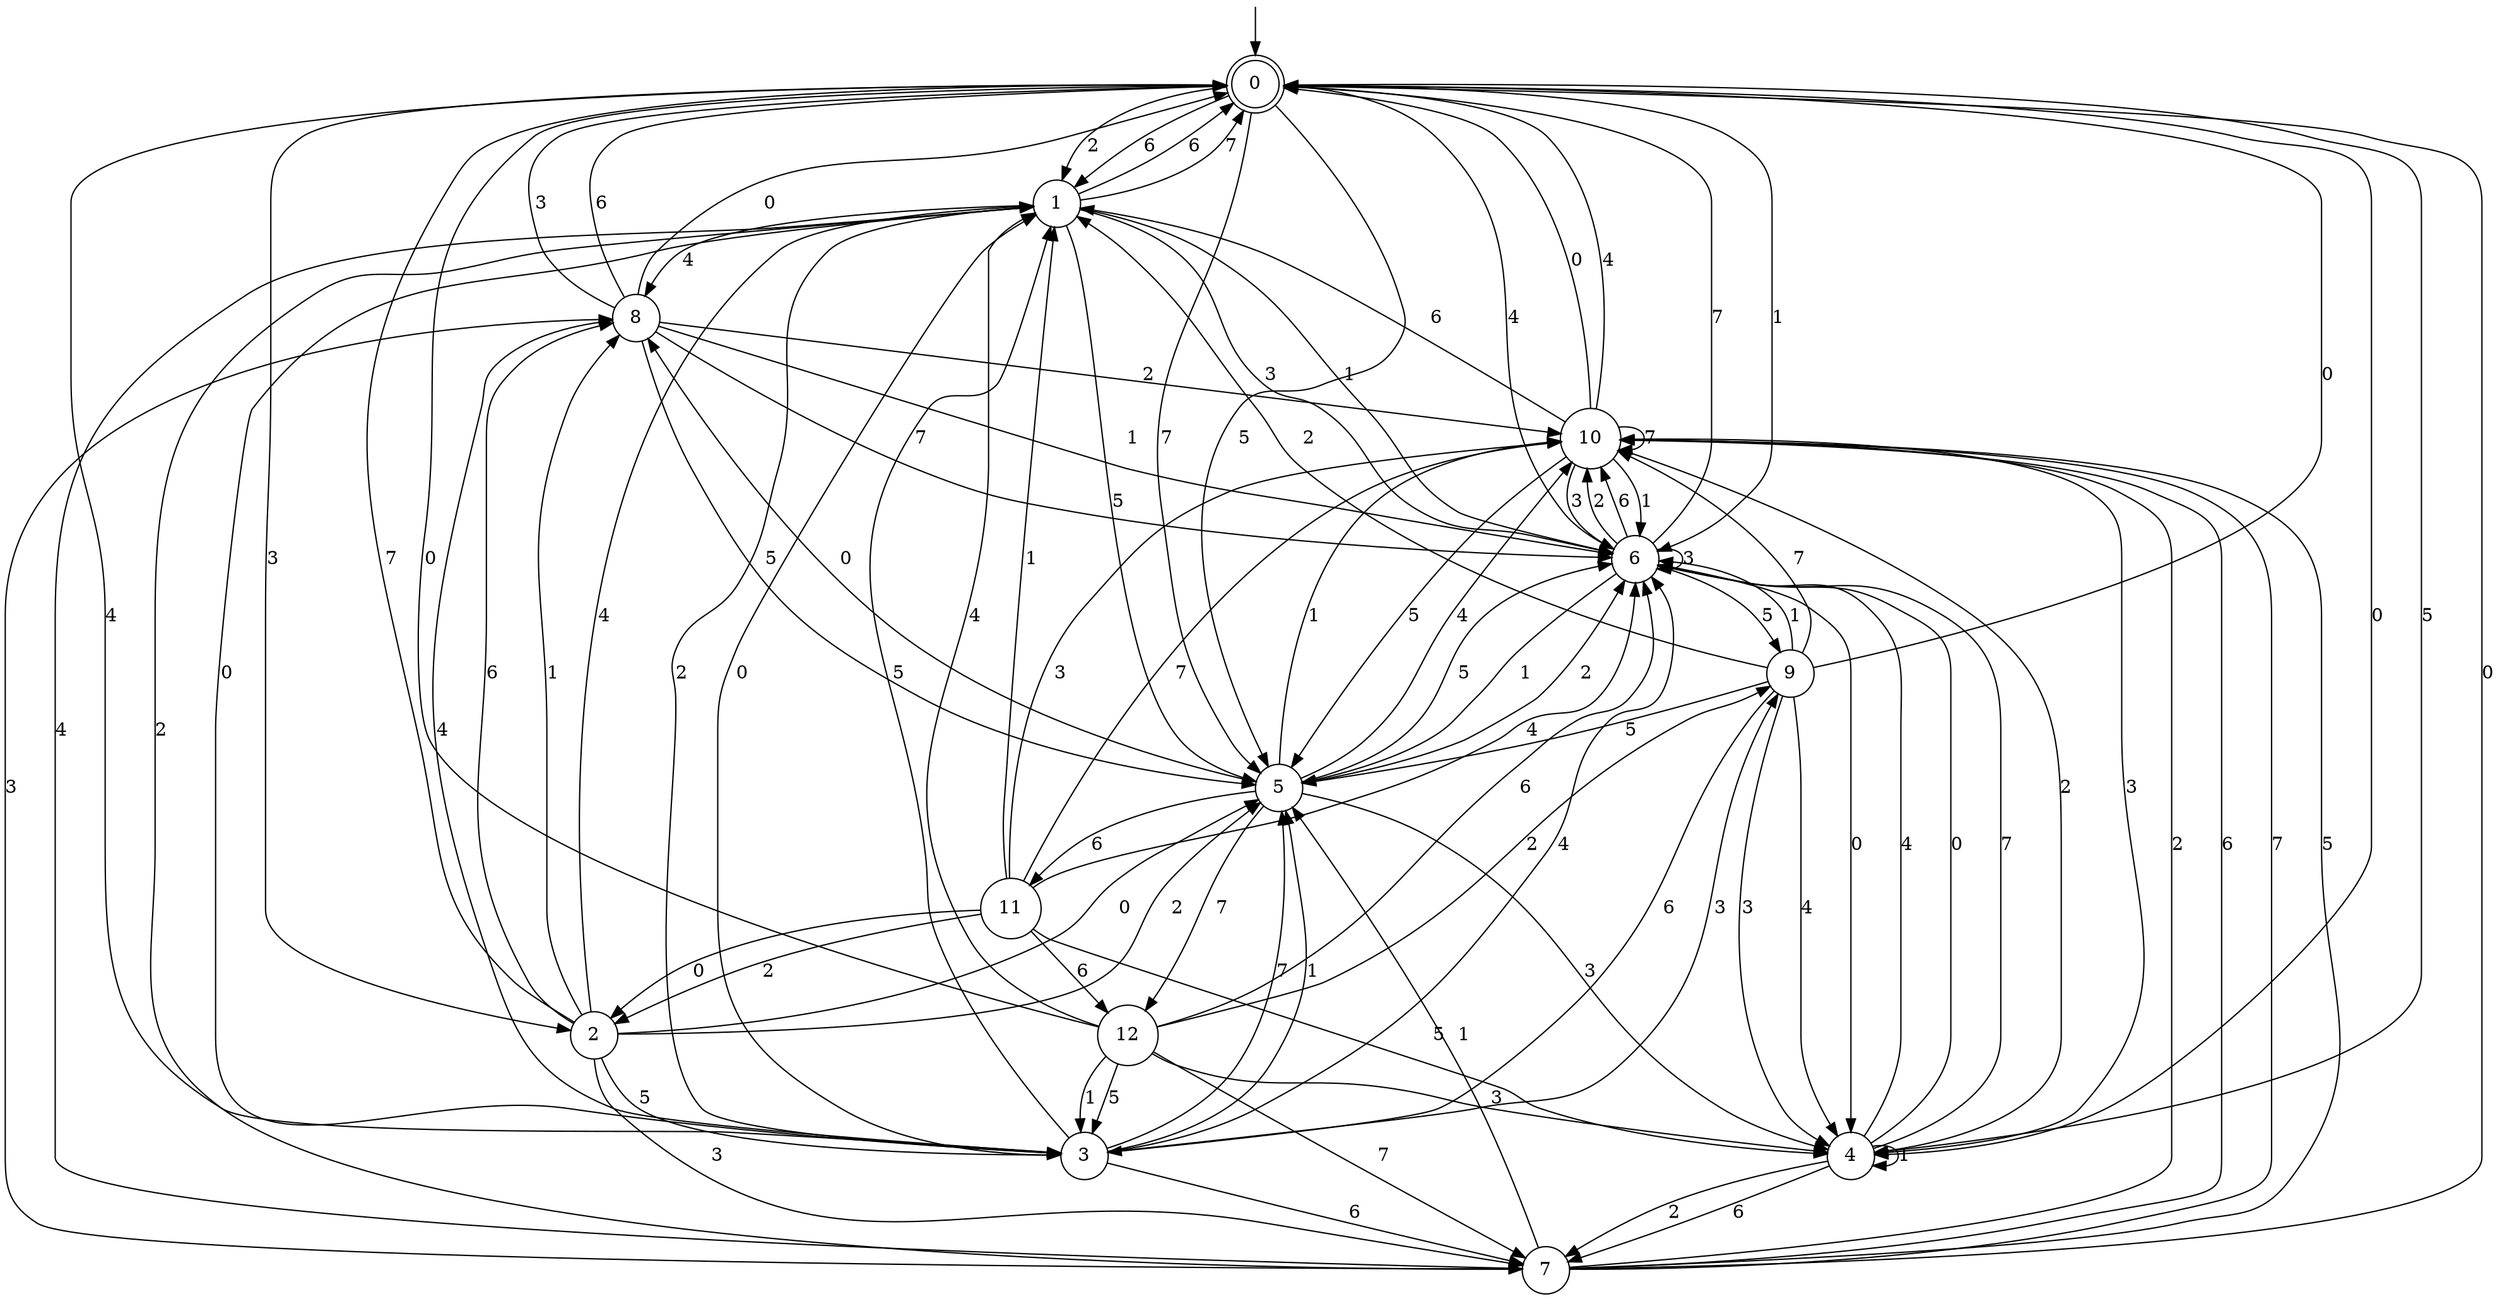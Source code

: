 digraph g {

	s0 [shape="doublecircle" label="0"];
	s1 [shape="circle" label="1"];
	s2 [shape="circle" label="2"];
	s3 [shape="circle" label="3"];
	s4 [shape="circle" label="4"];
	s5 [shape="circle" label="5"];
	s6 [shape="circle" label="6"];
	s7 [shape="circle" label="7"];
	s8 [shape="circle" label="8"];
	s9 [shape="circle" label="9"];
	s10 [shape="circle" label="10"];
	s11 [shape="circle" label="11"];
	s12 [shape="circle" label="12"];
	s0 -> s1 [label="2"];
	s0 -> s2 [label="3"];
	s0 -> s1 [label="6"];
	s0 -> s3 [label="4"];
	s0 -> s4 [label="0"];
	s0 -> s5 [label="7"];
	s0 -> s5 [label="5"];
	s0 -> s6 [label="1"];
	s1 -> s7 [label="2"];
	s1 -> s6 [label="3"];
	s1 -> s0 [label="6"];
	s1 -> s8 [label="4"];
	s1 -> s3 [label="0"];
	s1 -> s0 [label="7"];
	s1 -> s5 [label="5"];
	s1 -> s6 [label="1"];
	s2 -> s5 [label="2"];
	s2 -> s7 [label="3"];
	s2 -> s8 [label="6"];
	s2 -> s1 [label="4"];
	s2 -> s5 [label="0"];
	s2 -> s0 [label="7"];
	s2 -> s3 [label="5"];
	s2 -> s8 [label="1"];
	s3 -> s1 [label="2"];
	s3 -> s9 [label="3"];
	s3 -> s7 [label="6"];
	s3 -> s6 [label="4"];
	s3 -> s1 [label="0"];
	s3 -> s5 [label="7"];
	s3 -> s1 [label="5"];
	s3 -> s5 [label="1"];
	s4 -> s7 [label="2"];
	s4 -> s10 [label="3"];
	s4 -> s7 [label="6"];
	s4 -> s6 [label="4"];
	s4 -> s6 [label="0"];
	s4 -> s6 [label="7"];
	s4 -> s0 [label="5"];
	s4 -> s4 [label="1"];
	s5 -> s6 [label="2"];
	s5 -> s4 [label="3"];
	s5 -> s11 [label="6"];
	s5 -> s10 [label="4"];
	s5 -> s8 [label="0"];
	s5 -> s12 [label="7"];
	s5 -> s6 [label="5"];
	s5 -> s10 [label="1"];
	s6 -> s10 [label="2"];
	s6 -> s6 [label="3"];
	s6 -> s10 [label="6"];
	s6 -> s0 [label="4"];
	s6 -> s4 [label="0"];
	s6 -> s0 [label="7"];
	s6 -> s9 [label="5"];
	s6 -> s5 [label="1"];
	s7 -> s10 [label="2"];
	s7 -> s8 [label="3"];
	s7 -> s10 [label="6"];
	s7 -> s1 [label="4"];
	s7 -> s0 [label="0"];
	s7 -> s10 [label="7"];
	s7 -> s10 [label="5"];
	s7 -> s5 [label="1"];
	s8 -> s10 [label="2"];
	s8 -> s0 [label="3"];
	s8 -> s0 [label="6"];
	s8 -> s3 [label="4"];
	s8 -> s0 [label="0"];
	s8 -> s6 [label="7"];
	s8 -> s5 [label="5"];
	s8 -> s6 [label="1"];
	s9 -> s1 [label="2"];
	s9 -> s4 [label="3"];
	s9 -> s3 [label="6"];
	s9 -> s4 [label="4"];
	s9 -> s0 [label="0"];
	s9 -> s10 [label="7"];
	s9 -> s5 [label="5"];
	s9 -> s6 [label="1"];
	s10 -> s4 [label="2"];
	s10 -> s6 [label="3"];
	s10 -> s1 [label="6"];
	s10 -> s0 [label="4"];
	s10 -> s0 [label="0"];
	s10 -> s10 [label="7"];
	s10 -> s5 [label="5"];
	s10 -> s6 [label="1"];
	s11 -> s2 [label="2"];
	s11 -> s10 [label="3"];
	s11 -> s12 [label="6"];
	s11 -> s6 [label="4"];
	s11 -> s2 [label="0"];
	s11 -> s10 [label="7"];
	s11 -> s4 [label="5"];
	s11 -> s1 [label="1"];
	s12 -> s9 [label="2"];
	s12 -> s4 [label="3"];
	s12 -> s6 [label="6"];
	s12 -> s1 [label="4"];
	s12 -> s0 [label="0"];
	s12 -> s7 [label="7"];
	s12 -> s3 [label="5"];
	s12 -> s3 [label="1"];

__start0 [label="" shape="none" width="0" height="0"];
__start0 -> s0;

}
